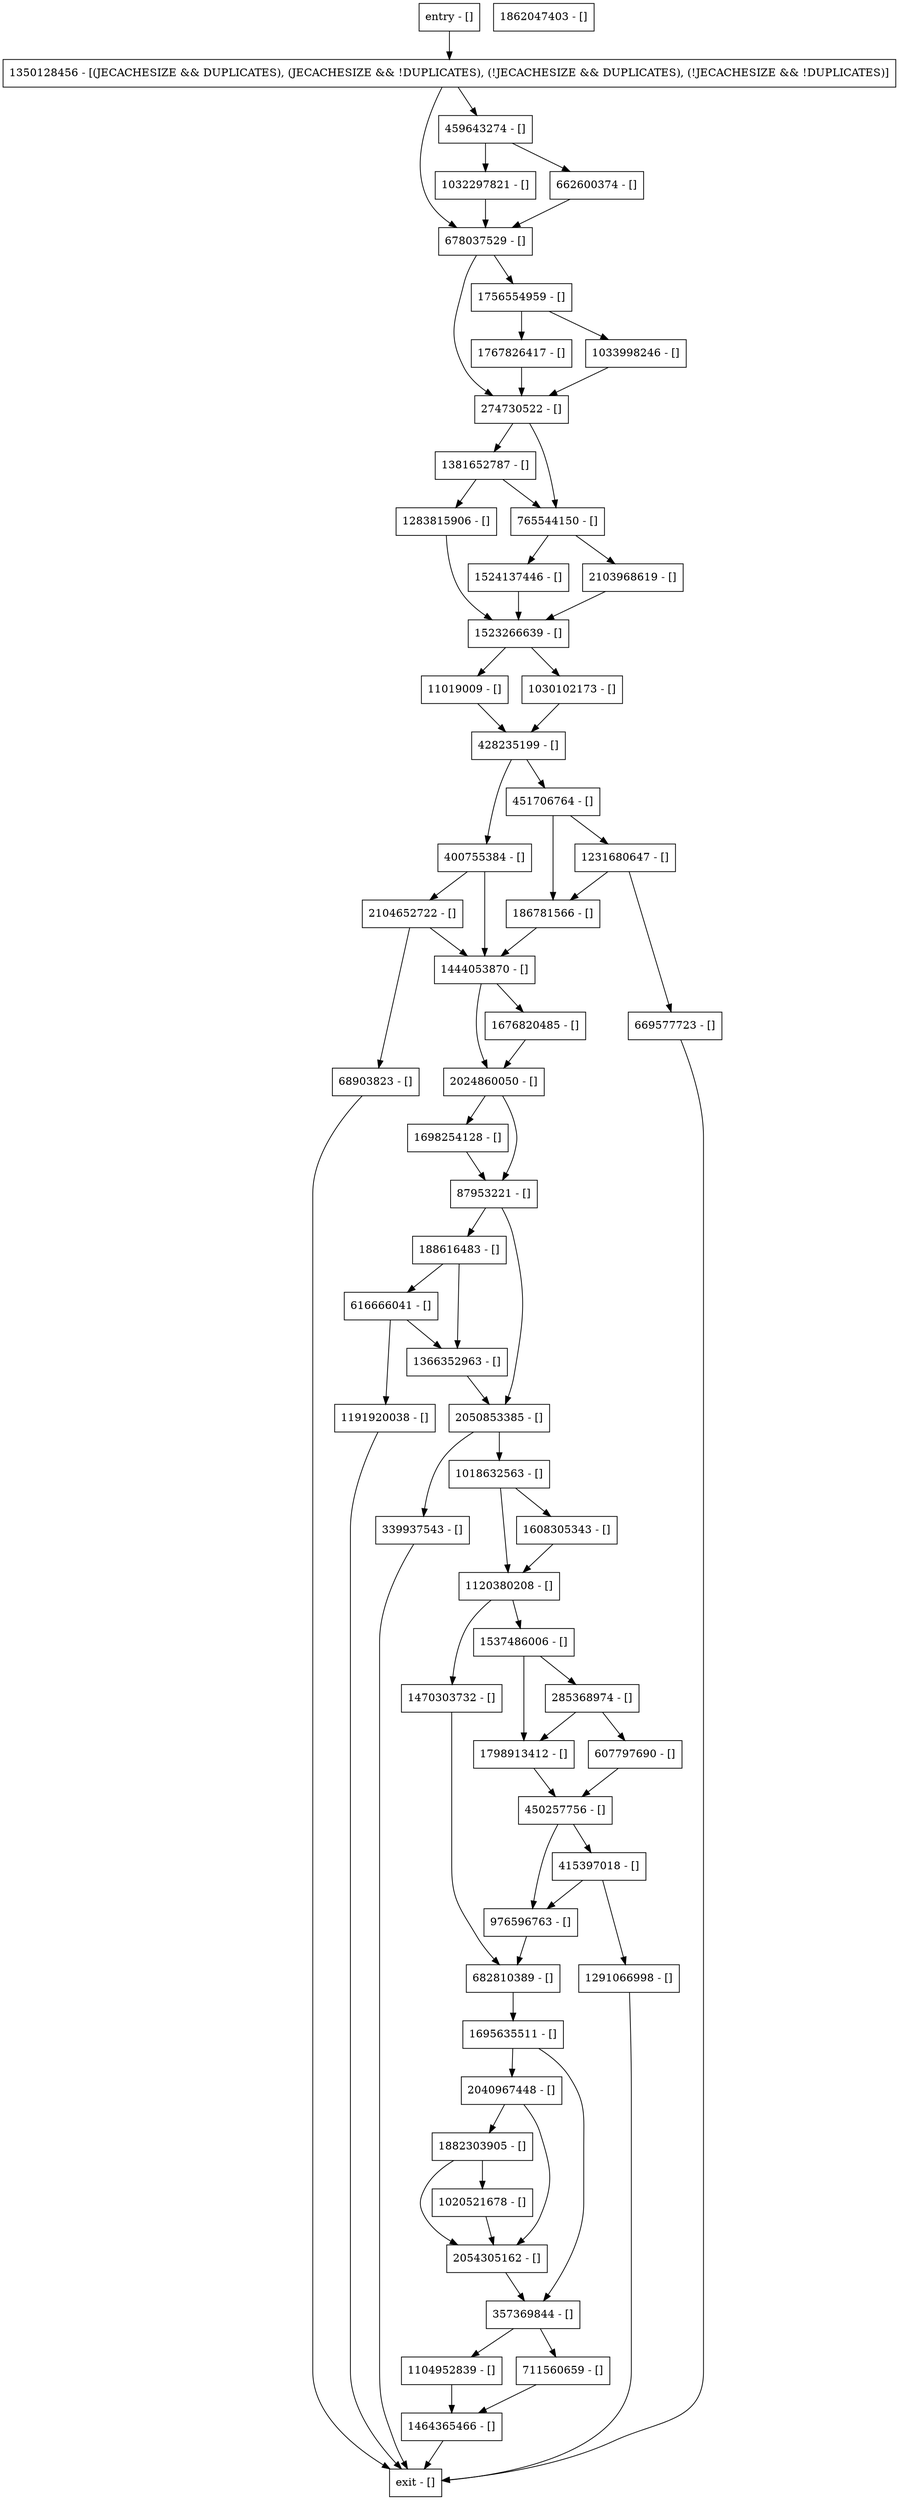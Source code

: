 digraph serialLogWork {
node [shape=record];
678037529 [label="678037529 - []"];
2054305162 [label="2054305162 - []"];
400755384 [label="400755384 - []"];
1033998246 [label="1033998246 - []"];
186781566 [label="186781566 - []"];
1104952839 [label="1104952839 - []"];
662600374 [label="662600374 - []"];
188616483 [label="188616483 - []"];
1798913412 [label="1798913412 - []"];
428235199 [label="428235199 - []"];
415397018 [label="415397018 - []"];
1020521678 [label="1020521678 - []"];
2024860050 [label="2024860050 - []"];
285368974 [label="285368974 - []"];
2040967448 [label="2040967448 - []"];
1470303732 [label="1470303732 - []"];
1283815906 [label="1283815906 - []"];
1698254128 [label="1698254128 - []"];
2103968619 [label="2103968619 - []"];
1032297821 [label="1032297821 - []"];
607797690 [label="607797690 - []"];
1767826417 [label="1767826417 - []"];
entry [label="entry - []"];
exit [label="exit - []"];
1381652787 [label="1381652787 - []"];
1464365466 [label="1464365466 - []"];
1537486006 [label="1537486006 - []"];
669577723 [label="669577723 - []"];
1191920038 [label="1191920038 - []"];
1366352963 [label="1366352963 - []"];
616666041 [label="616666041 - []"];
357369844 [label="357369844 - []"];
451706764 [label="451706764 - []"];
87953221 [label="87953221 - []"];
1444053870 [label="1444053870 - []"];
1350128456 [label="1350128456 - [(JECACHESIZE && DUPLICATES), (JECACHESIZE && !DUPLICATES), (!JECACHESIZE && DUPLICATES), (!JECACHESIZE && !DUPLICATES)]"];
1120380208 [label="1120380208 - []"];
2104652722 [label="2104652722 - []"];
450257756 [label="450257756 - []"];
1524137446 [label="1524137446 - []"];
1862047403 [label="1862047403 - []"];
11019009 [label="11019009 - []"];
1231680647 [label="1231680647 - []"];
976596763 [label="976596763 - []"];
68903823 [label="68903823 - []"];
1018632563 [label="1018632563 - []"];
1695635511 [label="1695635511 - []"];
1676820485 [label="1676820485 - []"];
1882303905 [label="1882303905 - []"];
682810389 [label="682810389 - []"];
765544150 [label="765544150 - []"];
459643274 [label="459643274 - []"];
1608305343 [label="1608305343 - []"];
274730522 [label="274730522 - []"];
1756554959 [label="1756554959 - []"];
1030102173 [label="1030102173 - []"];
1523266639 [label="1523266639 - []"];
1291066998 [label="1291066998 - []"];
2050853385 [label="2050853385 - []"];
339937543 [label="339937543 - []"];
711560659 [label="711560659 - []"];
entry;
exit;
678037529 -> 274730522;
678037529 -> 1756554959;
2054305162 -> 357369844;
400755384 -> 2104652722;
400755384 -> 1444053870;
1033998246 -> 274730522;
186781566 -> 1444053870;
1104952839 -> 1464365466;
662600374 -> 678037529;
188616483 -> 1366352963;
188616483 -> 616666041;
1798913412 -> 450257756;
428235199 -> 400755384;
428235199 -> 451706764;
415397018 -> 976596763;
415397018 -> 1291066998;
1020521678 -> 2054305162;
2024860050 -> 87953221;
2024860050 -> 1698254128;
285368974 -> 607797690;
285368974 -> 1798913412;
2040967448 -> 2054305162;
2040967448 -> 1882303905;
1470303732 -> 682810389;
1283815906 -> 1523266639;
1698254128 -> 87953221;
2103968619 -> 1523266639;
1032297821 -> 678037529;
607797690 -> 450257756;
1767826417 -> 274730522;
entry -> 1350128456;
1381652787 -> 1283815906;
1381652787 -> 765544150;
1464365466 -> exit;
1537486006 -> 285368974;
1537486006 -> 1798913412;
669577723 -> exit;
1191920038 -> exit;
1366352963 -> 2050853385;
616666041 -> 1191920038;
616666041 -> 1366352963;
357369844 -> 1104952839;
357369844 -> 711560659;
451706764 -> 1231680647;
451706764 -> 186781566;
87953221 -> 2050853385;
87953221 -> 188616483;
1444053870 -> 2024860050;
1444053870 -> 1676820485;
1350128456 -> 459643274;
1350128456 -> 678037529;
1120380208 -> 1470303732;
1120380208 -> 1537486006;
2104652722 -> 68903823;
2104652722 -> 1444053870;
450257756 -> 415397018;
450257756 -> 976596763;
1524137446 -> 1523266639;
11019009 -> 428235199;
1231680647 -> 186781566;
1231680647 -> 669577723;
976596763 -> 682810389;
68903823 -> exit;
1018632563 -> 1608305343;
1018632563 -> 1120380208;
1695635511 -> 2040967448;
1695635511 -> 357369844;
1676820485 -> 2024860050;
1882303905 -> 1020521678;
1882303905 -> 2054305162;
682810389 -> 1695635511;
765544150 -> 1524137446;
765544150 -> 2103968619;
459643274 -> 1032297821;
459643274 -> 662600374;
1608305343 -> 1120380208;
274730522 -> 1381652787;
274730522 -> 765544150;
1756554959 -> 1033998246;
1756554959 -> 1767826417;
1030102173 -> 428235199;
1523266639 -> 11019009;
1523266639 -> 1030102173;
1291066998 -> exit;
2050853385 -> 1018632563;
2050853385 -> 339937543;
339937543 -> exit;
711560659 -> 1464365466;
}
